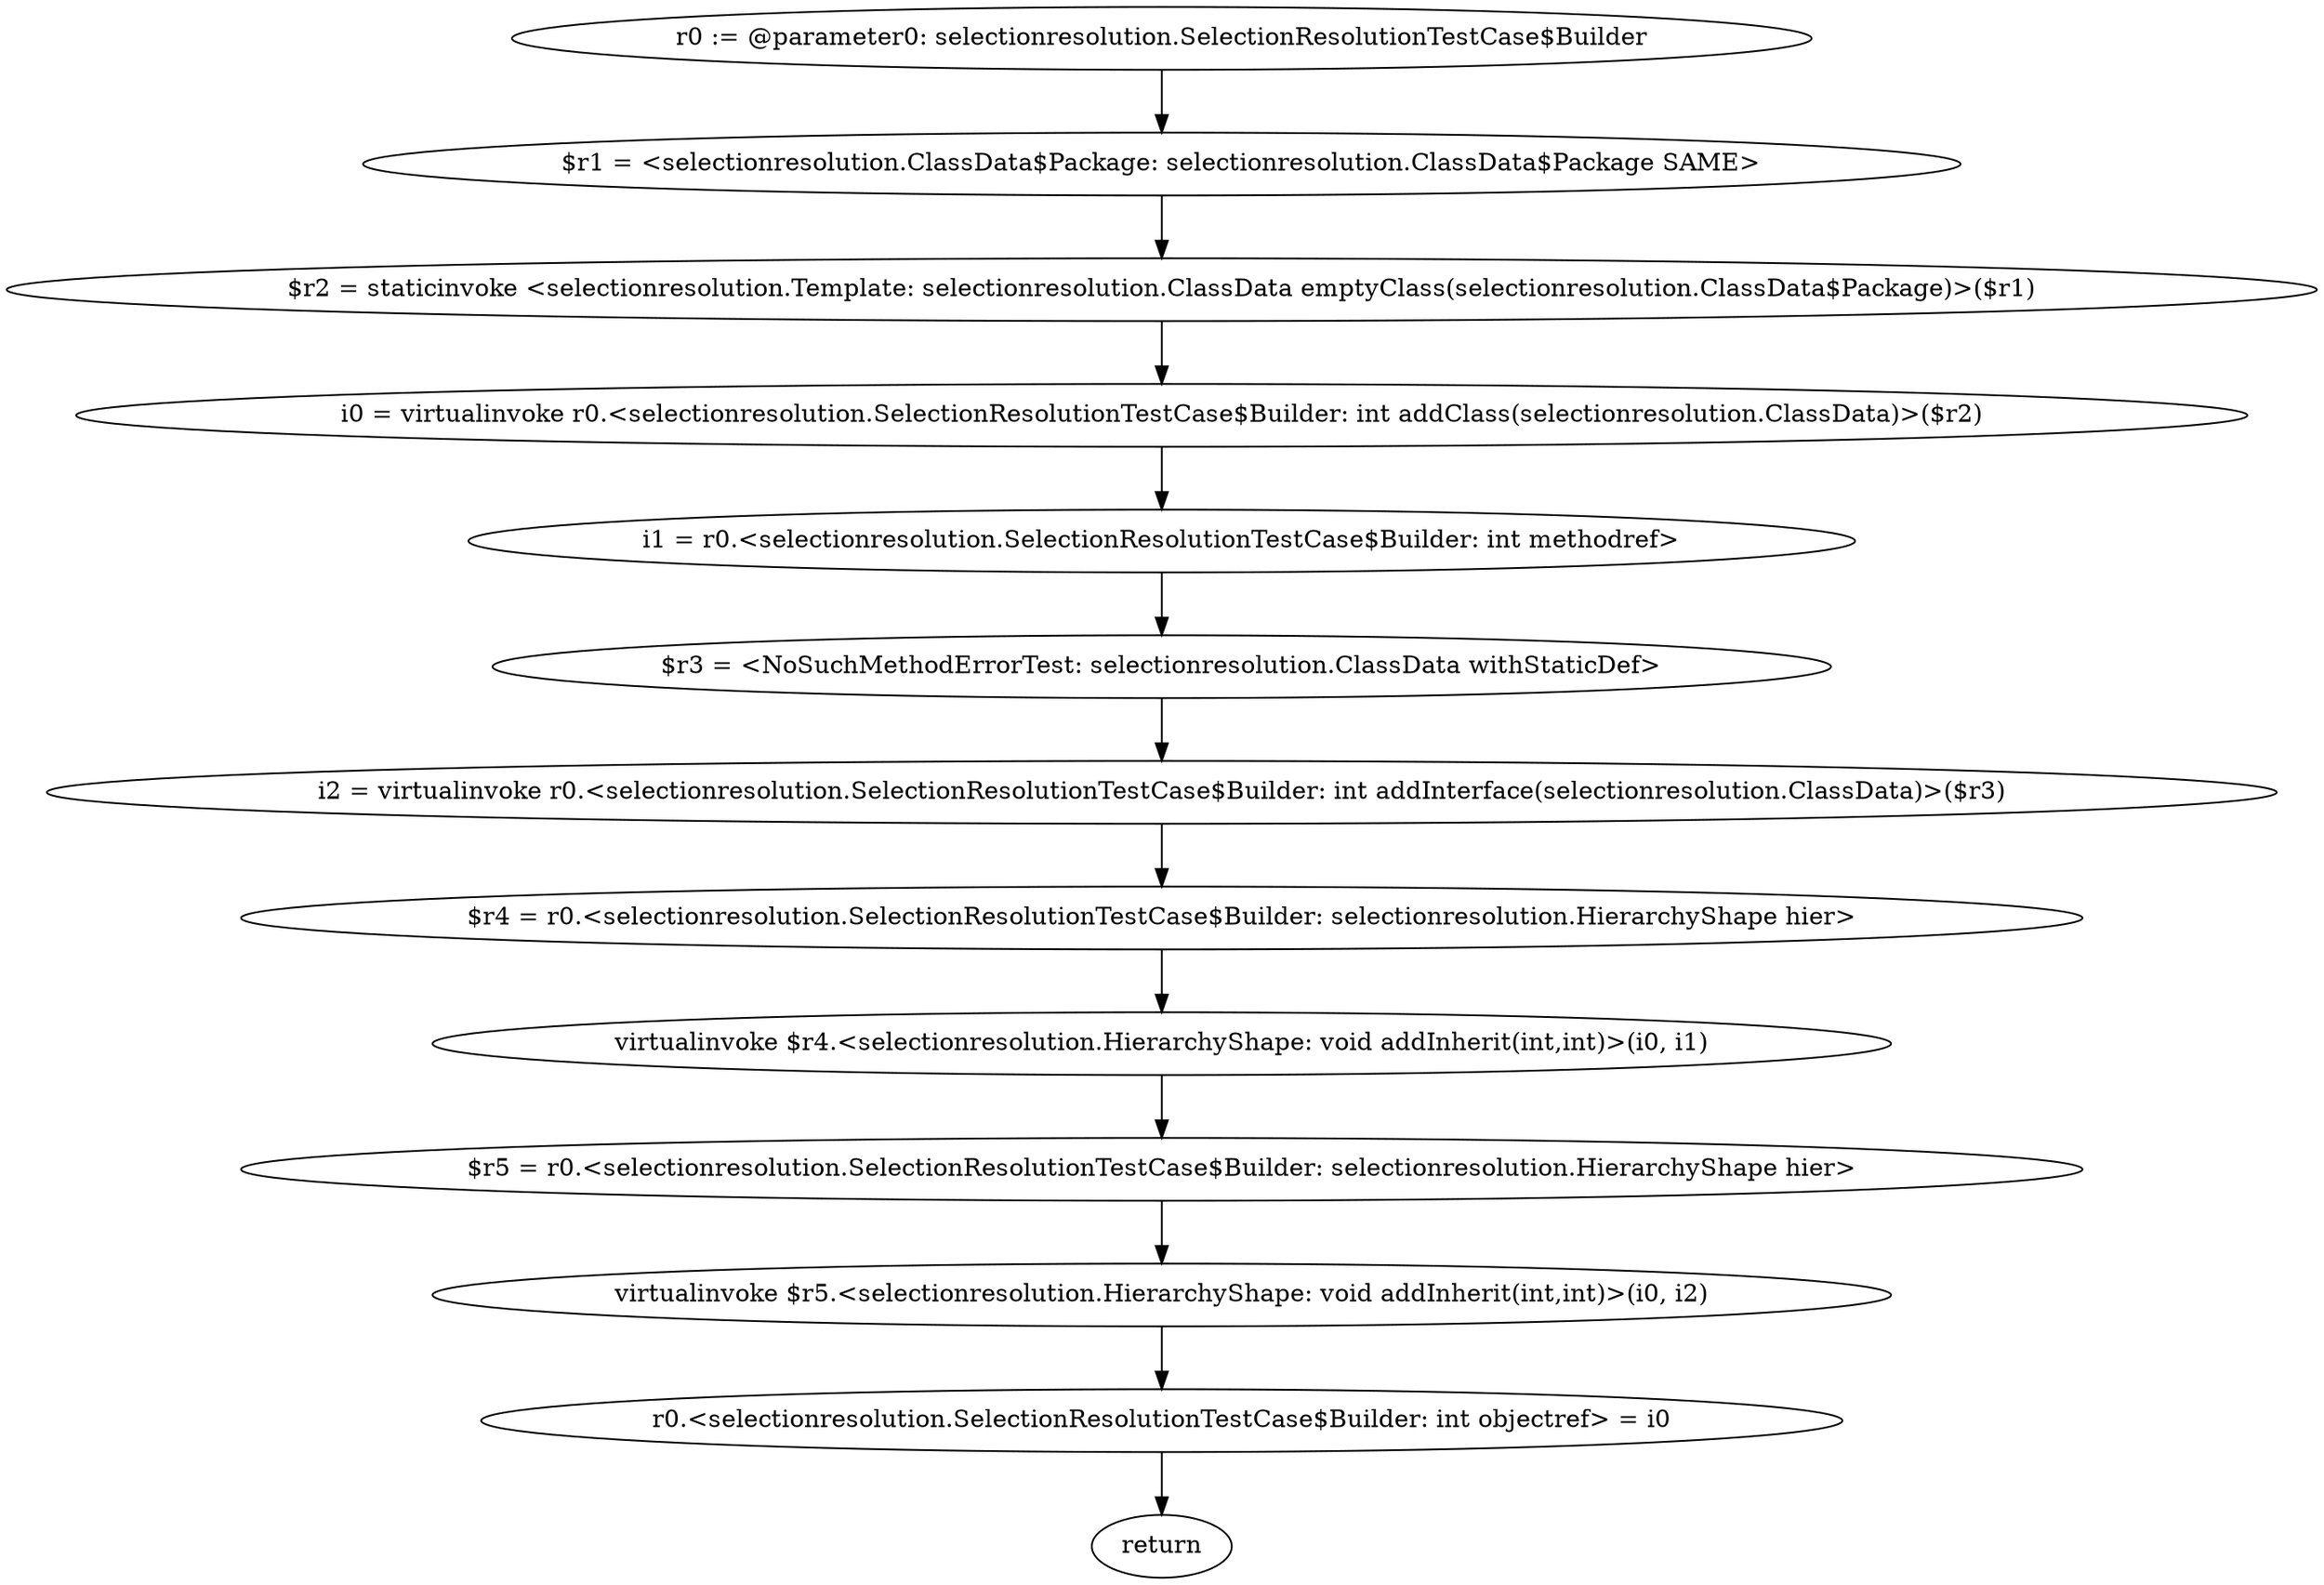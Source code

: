 digraph "unitGraph" {
    "r0 := @parameter0: selectionresolution.SelectionResolutionTestCase$Builder"
    "$r1 = <selectionresolution.ClassData$Package: selectionresolution.ClassData$Package SAME>"
    "$r2 = staticinvoke <selectionresolution.Template: selectionresolution.ClassData emptyClass(selectionresolution.ClassData$Package)>($r1)"
    "i0 = virtualinvoke r0.<selectionresolution.SelectionResolutionTestCase$Builder: int addClass(selectionresolution.ClassData)>($r2)"
    "i1 = r0.<selectionresolution.SelectionResolutionTestCase$Builder: int methodref>"
    "$r3 = <NoSuchMethodErrorTest: selectionresolution.ClassData withStaticDef>"
    "i2 = virtualinvoke r0.<selectionresolution.SelectionResolutionTestCase$Builder: int addInterface(selectionresolution.ClassData)>($r3)"
    "$r4 = r0.<selectionresolution.SelectionResolutionTestCase$Builder: selectionresolution.HierarchyShape hier>"
    "virtualinvoke $r4.<selectionresolution.HierarchyShape: void addInherit(int,int)>(i0, i1)"
    "$r5 = r0.<selectionresolution.SelectionResolutionTestCase$Builder: selectionresolution.HierarchyShape hier>"
    "virtualinvoke $r5.<selectionresolution.HierarchyShape: void addInherit(int,int)>(i0, i2)"
    "r0.<selectionresolution.SelectionResolutionTestCase$Builder: int objectref> = i0"
    "return"
    "r0 := @parameter0: selectionresolution.SelectionResolutionTestCase$Builder"->"$r1 = <selectionresolution.ClassData$Package: selectionresolution.ClassData$Package SAME>";
    "$r1 = <selectionresolution.ClassData$Package: selectionresolution.ClassData$Package SAME>"->"$r2 = staticinvoke <selectionresolution.Template: selectionresolution.ClassData emptyClass(selectionresolution.ClassData$Package)>($r1)";
    "$r2 = staticinvoke <selectionresolution.Template: selectionresolution.ClassData emptyClass(selectionresolution.ClassData$Package)>($r1)"->"i0 = virtualinvoke r0.<selectionresolution.SelectionResolutionTestCase$Builder: int addClass(selectionresolution.ClassData)>($r2)";
    "i0 = virtualinvoke r0.<selectionresolution.SelectionResolutionTestCase$Builder: int addClass(selectionresolution.ClassData)>($r2)"->"i1 = r0.<selectionresolution.SelectionResolutionTestCase$Builder: int methodref>";
    "i1 = r0.<selectionresolution.SelectionResolutionTestCase$Builder: int methodref>"->"$r3 = <NoSuchMethodErrorTest: selectionresolution.ClassData withStaticDef>";
    "$r3 = <NoSuchMethodErrorTest: selectionresolution.ClassData withStaticDef>"->"i2 = virtualinvoke r0.<selectionresolution.SelectionResolutionTestCase$Builder: int addInterface(selectionresolution.ClassData)>($r3)";
    "i2 = virtualinvoke r0.<selectionresolution.SelectionResolutionTestCase$Builder: int addInterface(selectionresolution.ClassData)>($r3)"->"$r4 = r0.<selectionresolution.SelectionResolutionTestCase$Builder: selectionresolution.HierarchyShape hier>";
    "$r4 = r0.<selectionresolution.SelectionResolutionTestCase$Builder: selectionresolution.HierarchyShape hier>"->"virtualinvoke $r4.<selectionresolution.HierarchyShape: void addInherit(int,int)>(i0, i1)";
    "virtualinvoke $r4.<selectionresolution.HierarchyShape: void addInherit(int,int)>(i0, i1)"->"$r5 = r0.<selectionresolution.SelectionResolutionTestCase$Builder: selectionresolution.HierarchyShape hier>";
    "$r5 = r0.<selectionresolution.SelectionResolutionTestCase$Builder: selectionresolution.HierarchyShape hier>"->"virtualinvoke $r5.<selectionresolution.HierarchyShape: void addInherit(int,int)>(i0, i2)";
    "virtualinvoke $r5.<selectionresolution.HierarchyShape: void addInherit(int,int)>(i0, i2)"->"r0.<selectionresolution.SelectionResolutionTestCase$Builder: int objectref> = i0";
    "r0.<selectionresolution.SelectionResolutionTestCase$Builder: int objectref> = i0"->"return";
}
